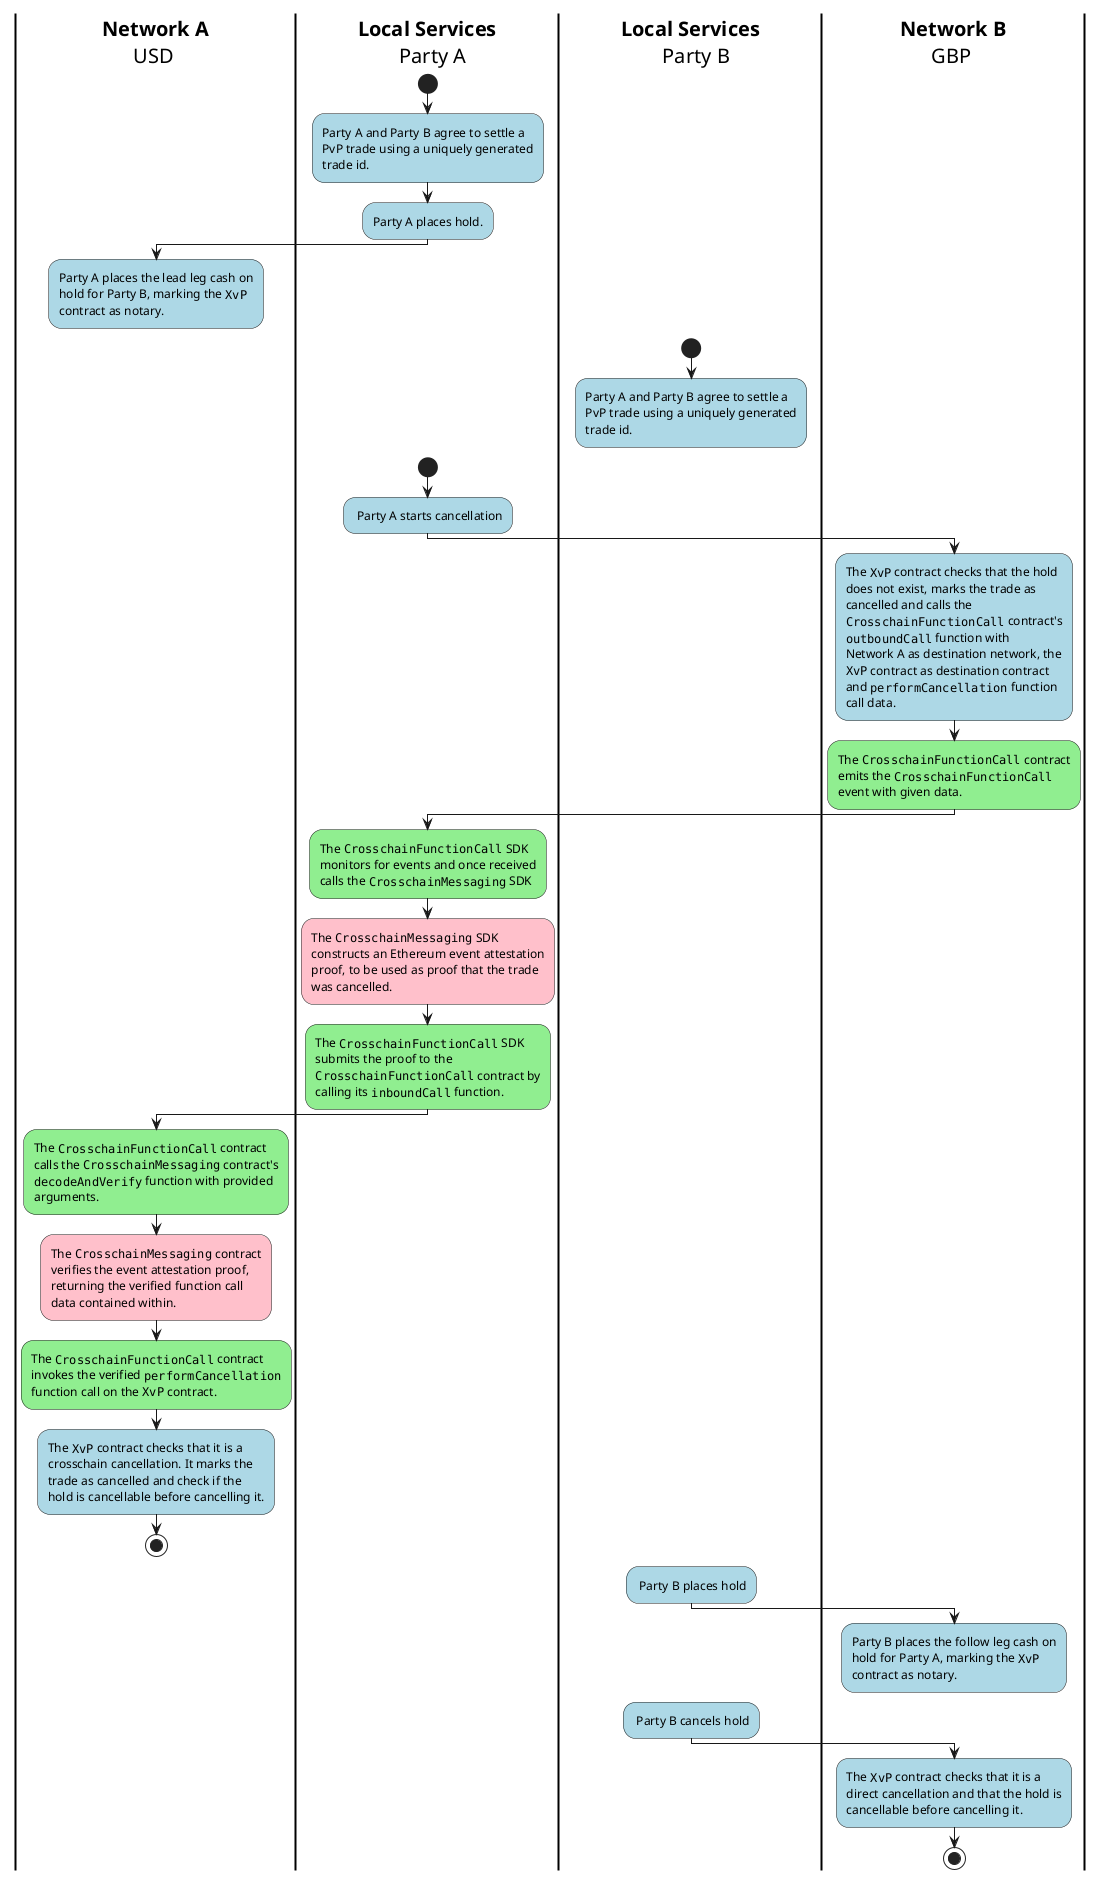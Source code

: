 @startuml 2_3_1_pvp_cancellation_on_follow_ledger_activity_diagram
skinparam ActivityBackgroundColor LightBlue
skinparam activityDiamondBackgroundColor transparent
skinparam defaultTextAlignment left
skinparam shadowing false
skinparam Swimlane {
  TitleFontColor black
  TitleFontSize 20
  BorderColor black
  BorderThickness 2
  swimlaneWidth same
}

|              **Network A**              \n                    USD  |
|           **Local Services**           \n                   Party A |
|           **Local Services**           \n                   Party B |

|           **Local Services**           \n                   Party A |

  start
  :Party A and Party B agree to settle a
  PvP trade using a uniquely generated
  trade id.;
  :Party A places hold.;

|              **Network A**              \n                    USD  |

  :Party A places the lead leg cash on
  hold for Party B, marking the ""XvP""
  contract as notary.;
  detach

 |           **Local Services**           \n                   Party B |

  start
  :Party A and Party B agree to settle a
  PvP trade using a uniquely generated
  trade id.;
  detach

 |           **Local Services**           \n                   Party A |

  start
  : Party A starts cancellation;

|              **Network B**              \n                    GBP  |

  :The ""XvP"" contract checks that the hold
  does not exist, marks the trade as
  cancelled and calls the
  ""CrosschainFunctionCall"" contract's
  ""outboundCall"" function with
  Network A as destination network, the
  ""XvP"" contract as destination contract
  and ""performCancellation"" function
  call data.;
  #lightGreen:The ""CrosschainFunctionCall"" contract
  emits the ""CrosschainFunctionCall""
  event with given data.;

 |           **Local Services**           \n                   Party A |

   #lightGreen:The ""CrosschainFunctionCall"" SDK
   monitors for events and once received
   calls the ""CrosschainMessaging"" SDK;
   #Pink:The ""CrosschainMessaging"" SDK
   constructs an Ethereum event attestation
   proof, to be used as proof that the trade
   was cancelled.;
   #lightGreen:The ""CrosschainFunctionCall"" SDK
   submits the proof to the
   ""CrosschainFunctionCall"" contract by
   calling its ""inboundCall"" function.;

|              **Network A**              \n                    USD  |

  #lightGreen:The ""CrosschainFunctionCall"" contract
  calls the ""CrosschainMessaging"" contract's
  ""decodeAndVerify"" function with provided
  arguments.;
  #Pink:The ""CrosschainMessaging"" contract
  verifies the event attestation proof,
  returning the verified function call
  data contained within.;
  #lightGreen:The ""CrosschainFunctionCall"" contract
  invokes the verified ""performCancellation""
  function call on the ""XvP"" contract.;
  :The ""XvP"" contract checks that it is a
  crosschain cancellation. It marks the
  trade as cancelled and check if the
  hold is cancellable before cancelling it.;
  stop

 |           **Local Services**           \n                   Party B |

  : Party B places hold;

|              **Network B**              \n                    GBP  |

  :Party B places the follow leg cash on
  hold for Party A, marking the ""XvP""
  contract as notary.;
  detach

 |           **Local Services**           \n                   Party B |

  : Party B cancels hold;

|              **Network B**              \n                    GBP  |

  :The ""XvP"" contract checks that it is a
  direct cancellation and that the hold is
  cancellable before cancelling it.;
  stop

@enduml

